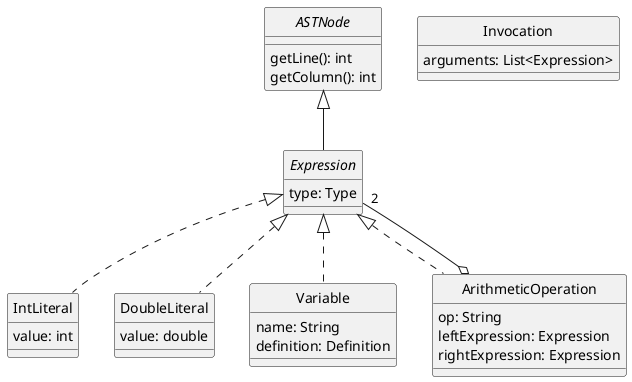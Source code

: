 @startuml Expressions
skinparam style strictuml
skinparam monochrome true


interface ASTNode {
    getLine(): int
    getColumn(): int
}

interface Expression{
type: Type
}

class IntLiteral {
    value: int
}
class DoubleLiteral {
    value: double
}
class Variable{
    name: String
    definition: Definition
}
class ArithmeticOperation{
    op: String
    leftExpression: Expression
    rightExpression: Expression
}
class Invocation{
    arguments: List<Expression>
}
ASTNode <|-- Expression
Expression <|.. IntLiteral
Expression <|.. DoubleLiteral
Expression <|.. Variable
Expression <|.. ArithmeticOperation
ArithmeticOperation o-- "2" Expression

@enduml

